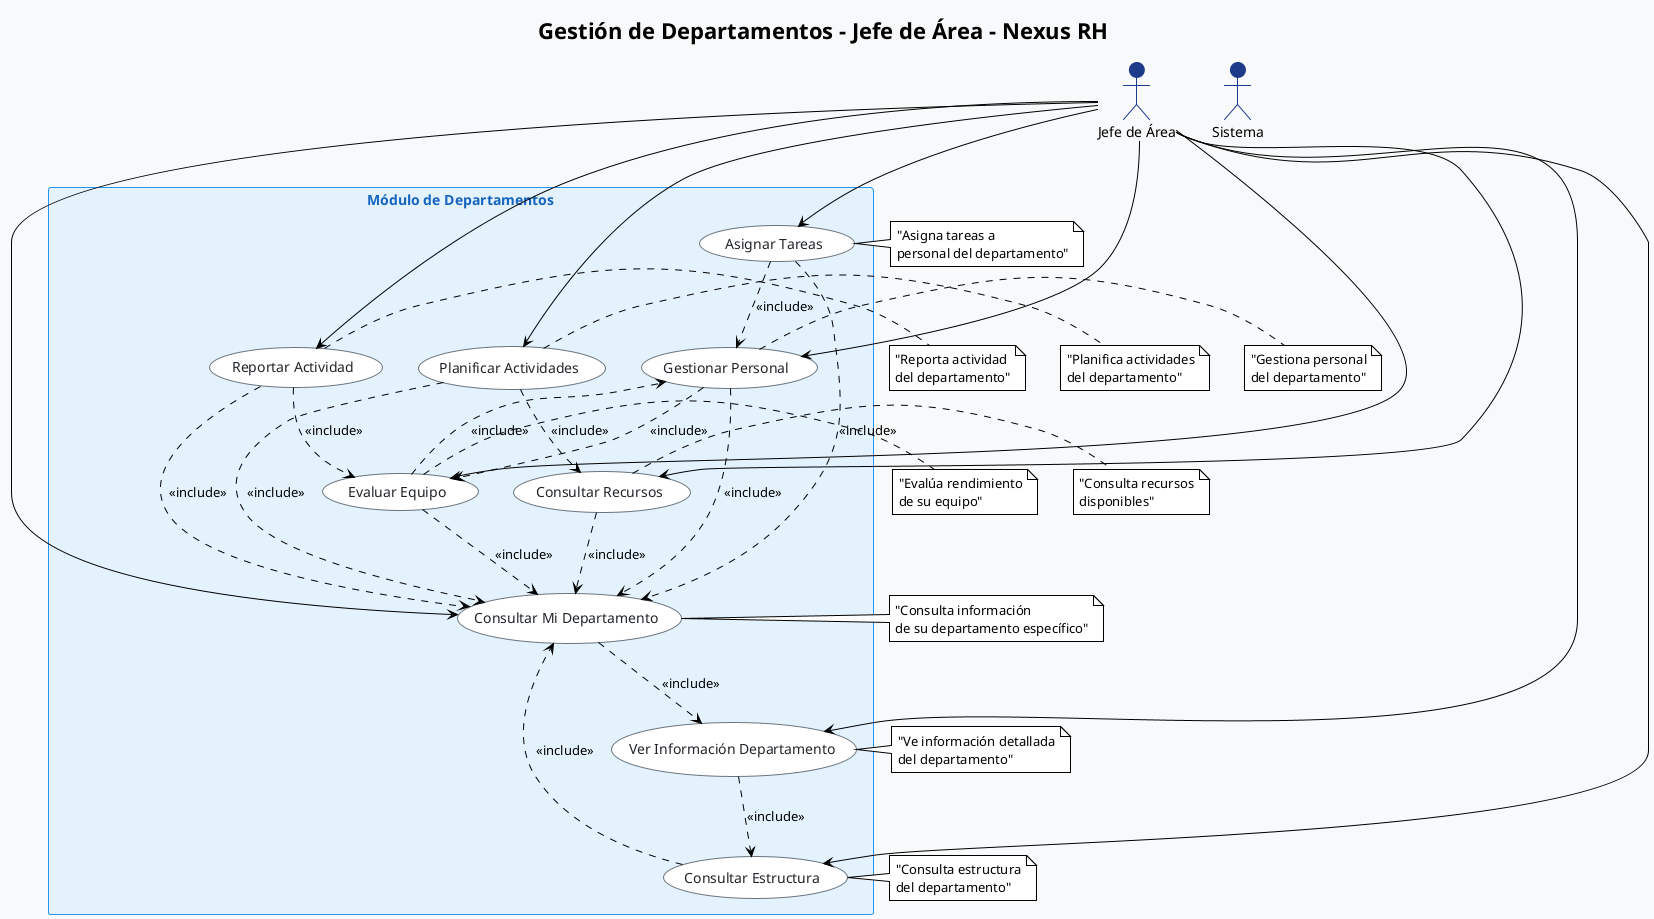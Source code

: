 @startuml "Nexus RH - Gestión de Departamentos - Jefe de Área"
!theme plain
skinparam backgroundColor #F8F9FA
skinparam actor {
    BackgroundColor #1e3a8a
    BorderColor #1e3a8a
    FontColor #000000
}
skinparam usecase {
    BackgroundColor #FFFFFF
    BorderColor #6c757d
    FontColor #212529
}
skinparam rectangle {
    BackgroundColor #E3F2FD
    BorderColor #2196F3
    FontColor #1565C0
}

title "Gestión de Departamentos - Jefe de Área - Nexus RH"

actor JefeArea as "Jefe de Área"
actor Sistema

rectangle "Módulo de Departamentos" {
    usecase "Consultar Mi Departamento" as UC1
    usecase "Ver Información Departamento" as UC2
    usecase "Gestionar Personal" as UC3
    usecase "Consultar Estructura" as UC4
    usecase "Evaluar Equipo" as UC5
    usecase "Asignar Tareas" as UC6
    usecase "Reportar Actividad" as UC7
    usecase "Planificar Actividades" as UC8
    usecase "Consultar Recursos" as UC9
}

' Relaciones principales del Jefe de Área
JefeArea --> UC1
JefeArea --> UC2
JefeArea --> UC3
JefeArea --> UC4
JefeArea --> UC5
JefeArea --> UC6
JefeArea --> UC7
JefeArea --> UC8
JefeArea --> UC9

' Relaciones internas
UC1 ..> UC2 : <<include>>

UC2 ..> UC4 : <<include>>

UC3 ..> UC1 : <<include>>
UC3 ..> UC5 : <<include>>

UC4 ..> UC1 : <<include>>

UC5 ..> UC1 : <<include>>
UC5 ..> UC3 : <<include>>

UC6 ..> UC1 : <<include>>
UC6 ..> UC3 : <<include>>

UC7 ..> UC1 : <<include>>
UC7 ..> UC5 : <<include>>

UC8 ..> UC1 : <<include>>
UC8 ..> UC9 : <<include>>

UC9 ..> UC1 : <<include>>

' Notas explicativas
note right of UC1 : "Consulta información\nde su departamento específico"
note right of UC2 : "Ve información detallada\ndel departamento"
note right of UC3 : "Gestiona personal\ndel departamento"
note right of UC4 : "Consulta estructura\ndel departamento"
note right of UC5 : "Evalúa rendimiento\nde su equipo"
note right of UC6 : "Asigna tareas a\npersonal del departamento"
note right of UC7 : "Reporta actividad\ndel departamento"
note right of UC8 : "Planifica actividades\ndel departamento"
note right of UC9 : "Consulta recursos\ndisponibles"

@enduml 